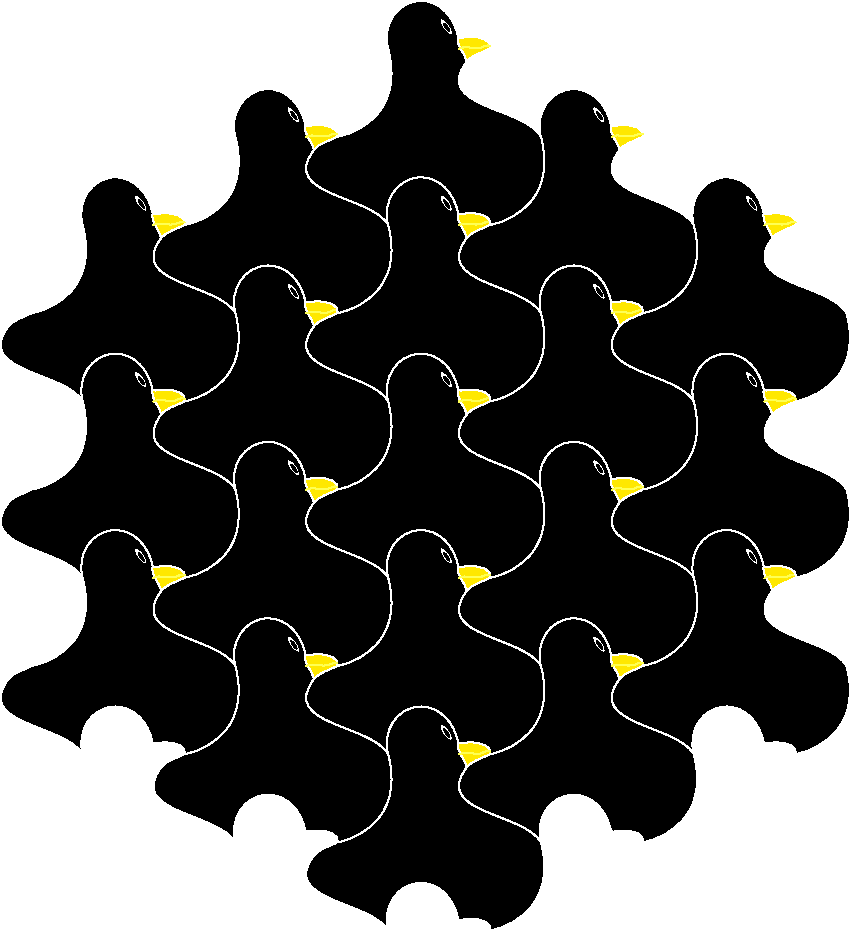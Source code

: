 size(15cm,0);

transform r60=rotate(60);
picture hexa;
picture eye;

pair A=(sqrt(3)/2,-.5);
pair B=r60*A, C=r60*B, D=r60*C, E=r60*D, F=r60*E;

//Body - corps
path AB=A{dir(90)}..(.6,.5)..B{dir(0)};
path DE=shift(E-A)*reverse(AB);
path BC=B{dir(45)}..(.75,.7){dir(150)}..{dir(135)}(.65,.75){dir(70)}..(.5,1.25)..C{dir(255)};
path EF=shift(F-B)*reverse(BC);
path CD=C{dir(255)}..(-.4,.5){dir(200)}..D{dir(160)};
path FA=shift(A-C)*reverse(CD);

filldraw(hexa,AB--BC--CD--DE--EF--FA--cycle,black,white);

//Nozzle - bec
filldraw(hexa,subpath(AB,1,2)--subpath(BC,0,2){dir(225)}..{dir(245)}cycle,.1red+yellow,white);
draw(hexa,point(BC,0.1){dir(115)}.. (.8,.55) ..(.6,.65){dir(180)},yellow+grey);

//Eye - oeil
filldraw(eye,rotate(5)*xscale(.4)*unitcircle,white);
filldraw(eye,rotate(5)*xscale(.4)*unitcircle,white);
fill(eye,rotate(5)*shift(0,-.1)*xscale(.25)*scale(.5)*unitcircle);
add(hexa,shift(.6,.9)*scale(.1)*eye);

//Circular paving with the unit hexagonal picture "hexa"
picture pavehexagonal(picture hexa, int depth=1)
{
  picture opic;
  pair center;
  real a,ap,r,rp,r_d=180/pi;

  add(opic, hexa);

  for(int j=0; j<depth; ++j)
    {
      for (int i=1; i<=6; ++i)
 {
   a=i*60-30;
   r=j*sqrt(3);
   center=r*(rotate(a)*(1,0));
   add(opic, shift(center)*hexa);
   rp=r;
   ap=0;
   for (real k=0; k<j-1; ++k)
     {
       r=sqrt((1.5*(j-1 - k))^2 + 3/4*(j+1 + k)^2);
       ap+=r_d*acos((rp^2 + r^2 - 3)/(2*r*rp));
       center=r*(rotate(a + ap)*(1,0));
       add(opic, shift(center)*hexa);
       rp=r;
     }
 }
    }
  return opic;
}

add(pavehexagonal(rotate(30)*hexa,3));
